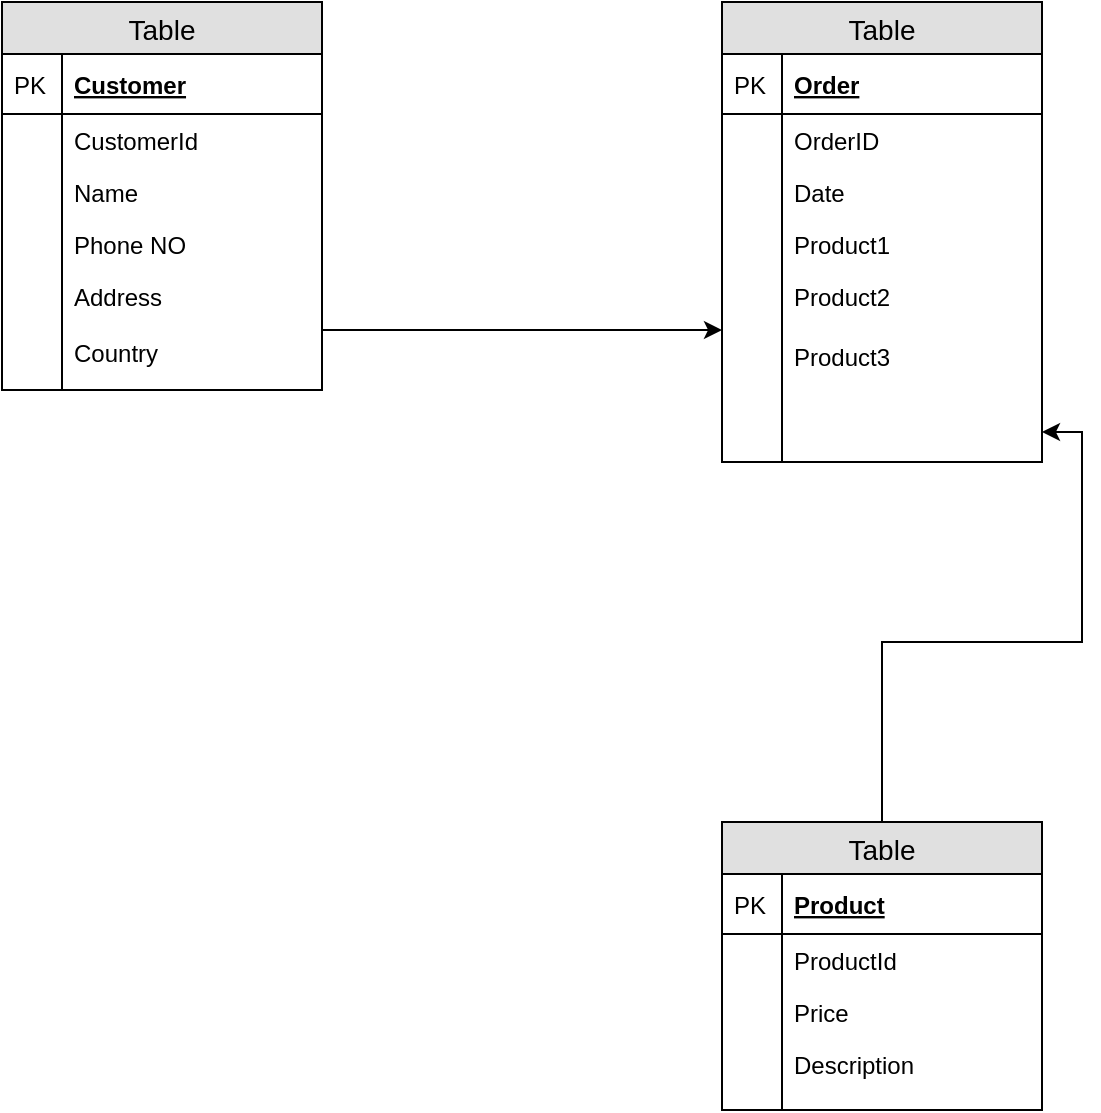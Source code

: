 <mxfile version="12.7.1" type="github">
  <diagram id="MCP9dUsLfelmGqhKOad_" name="Page-1">
    <mxGraphModel dx="1422" dy="794" grid="1" gridSize="10" guides="1" tooltips="1" connect="1" arrows="1" fold="1" page="1" pageScale="1" pageWidth="850" pageHeight="1100" math="0" shadow="0">
      <root>
        <mxCell id="0" />
        <mxCell id="1" parent="0" />
        <mxCell id="qhDPiZQqjXj1k8pIYTXS-12" value="Table" style="swimlane;fontStyle=0;childLayout=stackLayout;horizontal=1;startSize=26;fillColor=#e0e0e0;horizontalStack=0;resizeParent=1;resizeParentMax=0;resizeLast=0;collapsible=1;marginBottom=0;swimlaneFillColor=#ffffff;align=center;fontSize=14;" vertex="1" parent="1">
          <mxGeometry x="180" y="50" width="160" height="194" as="geometry" />
        </mxCell>
        <mxCell id="qhDPiZQqjXj1k8pIYTXS-13" value="Customer" style="shape=partialRectangle;top=0;left=0;right=0;bottom=1;align=left;verticalAlign=middle;fillColor=none;spacingLeft=34;spacingRight=4;overflow=hidden;rotatable=0;points=[[0,0.5],[1,0.5]];portConstraint=eastwest;dropTarget=0;fontStyle=5;fontSize=12;" vertex="1" parent="qhDPiZQqjXj1k8pIYTXS-12">
          <mxGeometry y="26" width="160" height="30" as="geometry" />
        </mxCell>
        <mxCell id="qhDPiZQqjXj1k8pIYTXS-14" value="PK" style="shape=partialRectangle;top=0;left=0;bottom=0;fillColor=none;align=left;verticalAlign=middle;spacingLeft=4;spacingRight=4;overflow=hidden;rotatable=0;points=[];portConstraint=eastwest;part=1;fontSize=12;" vertex="1" connectable="0" parent="qhDPiZQqjXj1k8pIYTXS-13">
          <mxGeometry width="30" height="30" as="geometry" />
        </mxCell>
        <mxCell id="qhDPiZQqjXj1k8pIYTXS-15" value="CustomerId" style="shape=partialRectangle;top=0;left=0;right=0;bottom=0;align=left;verticalAlign=top;fillColor=none;spacingLeft=34;spacingRight=4;overflow=hidden;rotatable=0;points=[[0,0.5],[1,0.5]];portConstraint=eastwest;dropTarget=0;fontSize=12;" vertex="1" parent="qhDPiZQqjXj1k8pIYTXS-12">
          <mxGeometry y="56" width="160" height="26" as="geometry" />
        </mxCell>
        <mxCell id="qhDPiZQqjXj1k8pIYTXS-16" value="" style="shape=partialRectangle;top=0;left=0;bottom=0;fillColor=none;align=left;verticalAlign=top;spacingLeft=4;spacingRight=4;overflow=hidden;rotatable=0;points=[];portConstraint=eastwest;part=1;fontSize=12;" vertex="1" connectable="0" parent="qhDPiZQqjXj1k8pIYTXS-15">
          <mxGeometry width="30" height="26" as="geometry" />
        </mxCell>
        <mxCell id="qhDPiZQqjXj1k8pIYTXS-17" value="Name" style="shape=partialRectangle;top=0;left=0;right=0;bottom=0;align=left;verticalAlign=top;fillColor=none;spacingLeft=34;spacingRight=4;overflow=hidden;rotatable=0;points=[[0,0.5],[1,0.5]];portConstraint=eastwest;dropTarget=0;fontSize=12;" vertex="1" parent="qhDPiZQqjXj1k8pIYTXS-12">
          <mxGeometry y="82" width="160" height="26" as="geometry" />
        </mxCell>
        <mxCell id="qhDPiZQqjXj1k8pIYTXS-18" value="" style="shape=partialRectangle;top=0;left=0;bottom=0;fillColor=none;align=left;verticalAlign=top;spacingLeft=4;spacingRight=4;overflow=hidden;rotatable=0;points=[];portConstraint=eastwest;part=1;fontSize=12;" vertex="1" connectable="0" parent="qhDPiZQqjXj1k8pIYTXS-17">
          <mxGeometry width="30" height="26" as="geometry" />
        </mxCell>
        <mxCell id="qhDPiZQqjXj1k8pIYTXS-19" value="Phone NO" style="shape=partialRectangle;top=0;left=0;right=0;bottom=0;align=left;verticalAlign=top;fillColor=none;spacingLeft=34;spacingRight=4;overflow=hidden;rotatable=0;points=[[0,0.5],[1,0.5]];portConstraint=eastwest;dropTarget=0;fontSize=12;" vertex="1" parent="qhDPiZQqjXj1k8pIYTXS-12">
          <mxGeometry y="108" width="160" height="26" as="geometry" />
        </mxCell>
        <mxCell id="qhDPiZQqjXj1k8pIYTXS-20" value="" style="shape=partialRectangle;top=0;left=0;bottom=0;fillColor=none;align=left;verticalAlign=top;spacingLeft=4;spacingRight=4;overflow=hidden;rotatable=0;points=[];portConstraint=eastwest;part=1;fontSize=12;" vertex="1" connectable="0" parent="qhDPiZQqjXj1k8pIYTXS-19">
          <mxGeometry width="30" height="26" as="geometry" />
        </mxCell>
        <mxCell id="qhDPiZQqjXj1k8pIYTXS-21" value="Address&#xa;&#xa;Country" style="shape=partialRectangle;top=0;left=0;right=0;bottom=0;align=left;verticalAlign=top;fillColor=none;spacingLeft=34;spacingRight=4;overflow=hidden;rotatable=0;points=[[0,0.5],[1,0.5]];portConstraint=eastwest;dropTarget=0;fontSize=12;" vertex="1" parent="qhDPiZQqjXj1k8pIYTXS-12">
          <mxGeometry y="134" width="160" height="60" as="geometry" />
        </mxCell>
        <mxCell id="qhDPiZQqjXj1k8pIYTXS-22" value="" style="shape=partialRectangle;top=0;left=0;bottom=0;fillColor=none;align=left;verticalAlign=top;spacingLeft=4;spacingRight=4;overflow=hidden;rotatable=0;points=[];portConstraint=eastwest;part=1;fontSize=12;" vertex="1" connectable="0" parent="qhDPiZQqjXj1k8pIYTXS-21">
          <mxGeometry width="30" height="60" as="geometry" />
        </mxCell>
        <mxCell id="qhDPiZQqjXj1k8pIYTXS-37" style="edgeStyle=orthogonalEdgeStyle;rounded=0;orthogonalLoop=1;jettySize=auto;html=1;" edge="1" parent="1" source="qhDPiZQqjXj1k8pIYTXS-21">
          <mxGeometry relative="1" as="geometry">
            <mxPoint x="540" y="214" as="targetPoint" />
          </mxGeometry>
        </mxCell>
        <mxCell id="qhDPiZQqjXj1k8pIYTXS-40" value="Table" style="swimlane;fontStyle=0;childLayout=stackLayout;horizontal=1;startSize=26;fillColor=#e0e0e0;horizontalStack=0;resizeParent=1;resizeParentMax=0;resizeLast=0;collapsible=1;marginBottom=0;swimlaneFillColor=#ffffff;align=center;fontSize=14;" vertex="1" parent="1">
          <mxGeometry x="540" y="50" width="160" height="230" as="geometry" />
        </mxCell>
        <mxCell id="qhDPiZQqjXj1k8pIYTXS-41" value="Order" style="shape=partialRectangle;top=0;left=0;right=0;bottom=1;align=left;verticalAlign=middle;fillColor=none;spacingLeft=34;spacingRight=4;overflow=hidden;rotatable=0;points=[[0,0.5],[1,0.5]];portConstraint=eastwest;dropTarget=0;fontStyle=5;fontSize=12;" vertex="1" parent="qhDPiZQqjXj1k8pIYTXS-40">
          <mxGeometry y="26" width="160" height="30" as="geometry" />
        </mxCell>
        <mxCell id="qhDPiZQqjXj1k8pIYTXS-42" value="PK" style="shape=partialRectangle;top=0;left=0;bottom=0;fillColor=none;align=left;verticalAlign=middle;spacingLeft=4;spacingRight=4;overflow=hidden;rotatable=0;points=[];portConstraint=eastwest;part=1;fontSize=12;" vertex="1" connectable="0" parent="qhDPiZQqjXj1k8pIYTXS-41">
          <mxGeometry width="30" height="30" as="geometry" />
        </mxCell>
        <mxCell id="qhDPiZQqjXj1k8pIYTXS-43" value="OrderID&#xa;" style="shape=partialRectangle;top=0;left=0;right=0;bottom=0;align=left;verticalAlign=top;fillColor=none;spacingLeft=34;spacingRight=4;overflow=hidden;rotatable=0;points=[[0,0.5],[1,0.5]];portConstraint=eastwest;dropTarget=0;fontSize=12;" vertex="1" parent="qhDPiZQqjXj1k8pIYTXS-40">
          <mxGeometry y="56" width="160" height="26" as="geometry" />
        </mxCell>
        <mxCell id="qhDPiZQqjXj1k8pIYTXS-44" value="" style="shape=partialRectangle;top=0;left=0;bottom=0;fillColor=none;align=left;verticalAlign=top;spacingLeft=4;spacingRight=4;overflow=hidden;rotatable=0;points=[];portConstraint=eastwest;part=1;fontSize=12;" vertex="1" connectable="0" parent="qhDPiZQqjXj1k8pIYTXS-43">
          <mxGeometry width="30" height="26" as="geometry" />
        </mxCell>
        <mxCell id="qhDPiZQqjXj1k8pIYTXS-45" value="Date" style="shape=partialRectangle;top=0;left=0;right=0;bottom=0;align=left;verticalAlign=top;fillColor=none;spacingLeft=34;spacingRight=4;overflow=hidden;rotatable=0;points=[[0,0.5],[1,0.5]];portConstraint=eastwest;dropTarget=0;fontSize=12;" vertex="1" parent="qhDPiZQqjXj1k8pIYTXS-40">
          <mxGeometry y="82" width="160" height="26" as="geometry" />
        </mxCell>
        <mxCell id="qhDPiZQqjXj1k8pIYTXS-46" value="" style="shape=partialRectangle;top=0;left=0;bottom=0;fillColor=none;align=left;verticalAlign=top;spacingLeft=4;spacingRight=4;overflow=hidden;rotatable=0;points=[];portConstraint=eastwest;part=1;fontSize=12;" vertex="1" connectable="0" parent="qhDPiZQqjXj1k8pIYTXS-45">
          <mxGeometry width="30" height="26" as="geometry" />
        </mxCell>
        <mxCell id="qhDPiZQqjXj1k8pIYTXS-47" value="Product1" style="shape=partialRectangle;top=0;left=0;right=0;bottom=0;align=left;verticalAlign=top;fillColor=none;spacingLeft=34;spacingRight=4;overflow=hidden;rotatable=0;points=[[0,0.5],[1,0.5]];portConstraint=eastwest;dropTarget=0;fontSize=12;" vertex="1" parent="qhDPiZQqjXj1k8pIYTXS-40">
          <mxGeometry y="108" width="160" height="26" as="geometry" />
        </mxCell>
        <mxCell id="qhDPiZQqjXj1k8pIYTXS-48" value="" style="shape=partialRectangle;top=0;left=0;bottom=0;fillColor=none;align=left;verticalAlign=top;spacingLeft=4;spacingRight=4;overflow=hidden;rotatable=0;points=[];portConstraint=eastwest;part=1;fontSize=12;" vertex="1" connectable="0" parent="qhDPiZQqjXj1k8pIYTXS-47">
          <mxGeometry width="30" height="26" as="geometry" />
        </mxCell>
        <mxCell id="qhDPiZQqjXj1k8pIYTXS-51" value="Product2" style="shape=partialRectangle;top=0;left=0;right=0;bottom=0;align=left;verticalAlign=top;fillColor=none;spacingLeft=34;spacingRight=4;overflow=hidden;rotatable=0;points=[[0,0.5],[1,0.5]];portConstraint=eastwest;dropTarget=0;fontSize=12;" vertex="1" parent="qhDPiZQqjXj1k8pIYTXS-40">
          <mxGeometry y="134" width="160" height="30" as="geometry" />
        </mxCell>
        <mxCell id="qhDPiZQqjXj1k8pIYTXS-52" value="" style="shape=partialRectangle;top=0;left=0;bottom=0;fillColor=none;align=left;verticalAlign=top;spacingLeft=4;spacingRight=4;overflow=hidden;rotatable=0;points=[];portConstraint=eastwest;part=1;fontSize=12;" vertex="1" connectable="0" parent="qhDPiZQqjXj1k8pIYTXS-51">
          <mxGeometry width="30" height="30" as="geometry" />
        </mxCell>
        <mxCell id="qhDPiZQqjXj1k8pIYTXS-49" value="Product3" style="shape=partialRectangle;top=0;left=0;right=0;bottom=0;align=left;verticalAlign=top;fillColor=none;spacingLeft=34;spacingRight=4;overflow=hidden;rotatable=0;points=[[0,0.5],[1,0.5]];portConstraint=eastwest;dropTarget=0;fontSize=12;" vertex="1" parent="qhDPiZQqjXj1k8pIYTXS-40">
          <mxGeometry y="164" width="160" height="36" as="geometry" />
        </mxCell>
        <mxCell id="qhDPiZQqjXj1k8pIYTXS-50" value="" style="shape=partialRectangle;top=0;left=0;bottom=0;fillColor=none;align=left;verticalAlign=top;spacingLeft=4;spacingRight=4;overflow=hidden;rotatable=0;points=[];portConstraint=eastwest;part=1;fontSize=12;" vertex="1" connectable="0" parent="qhDPiZQqjXj1k8pIYTXS-49">
          <mxGeometry width="30" height="36" as="geometry" />
        </mxCell>
        <mxCell id="qhDPiZQqjXj1k8pIYTXS-53" value="" style="shape=partialRectangle;top=0;left=0;right=0;bottom=0;align=left;verticalAlign=top;fillColor=none;spacingLeft=34;spacingRight=4;overflow=hidden;rotatable=0;points=[[0,0.5],[1,0.5]];portConstraint=eastwest;dropTarget=0;fontSize=12;" vertex="1" parent="qhDPiZQqjXj1k8pIYTXS-40">
          <mxGeometry y="200" width="160" height="30" as="geometry" />
        </mxCell>
        <mxCell id="qhDPiZQqjXj1k8pIYTXS-54" value="" style="shape=partialRectangle;top=0;left=0;bottom=0;fillColor=none;align=left;verticalAlign=top;spacingLeft=4;spacingRight=4;overflow=hidden;rotatable=0;points=[];portConstraint=eastwest;part=1;fontSize=12;" vertex="1" connectable="0" parent="qhDPiZQqjXj1k8pIYTXS-53">
          <mxGeometry width="30" height="30" as="geometry" />
        </mxCell>
        <mxCell id="qhDPiZQqjXj1k8pIYTXS-102" value="" style="edgeStyle=orthogonalEdgeStyle;rounded=0;orthogonalLoop=1;jettySize=auto;html=1;" edge="1" parent="1" source="qhDPiZQqjXj1k8pIYTXS-55" target="qhDPiZQqjXj1k8pIYTXS-53">
          <mxGeometry relative="1" as="geometry" />
        </mxCell>
        <mxCell id="qhDPiZQqjXj1k8pIYTXS-55" value="Table" style="swimlane;fontStyle=0;childLayout=stackLayout;horizontal=1;startSize=26;fillColor=#e0e0e0;horizontalStack=0;resizeParent=1;resizeParentMax=0;resizeLast=0;collapsible=1;marginBottom=0;swimlaneFillColor=#ffffff;align=center;fontSize=14;" vertex="1" parent="1">
          <mxGeometry x="540" y="460" width="160" height="144" as="geometry" />
        </mxCell>
        <mxCell id="qhDPiZQqjXj1k8pIYTXS-56" value="Product" style="shape=partialRectangle;top=0;left=0;right=0;bottom=1;align=left;verticalAlign=middle;fillColor=none;spacingLeft=34;spacingRight=4;overflow=hidden;rotatable=0;points=[[0,0.5],[1,0.5]];portConstraint=eastwest;dropTarget=0;fontStyle=5;fontSize=12;" vertex="1" parent="qhDPiZQqjXj1k8pIYTXS-55">
          <mxGeometry y="26" width="160" height="30" as="geometry" />
        </mxCell>
        <mxCell id="qhDPiZQqjXj1k8pIYTXS-57" value="PK" style="shape=partialRectangle;top=0;left=0;bottom=0;fillColor=none;align=left;verticalAlign=middle;spacingLeft=4;spacingRight=4;overflow=hidden;rotatable=0;points=[];portConstraint=eastwest;part=1;fontSize=12;" vertex="1" connectable="0" parent="qhDPiZQqjXj1k8pIYTXS-56">
          <mxGeometry width="30" height="30" as="geometry" />
        </mxCell>
        <mxCell id="qhDPiZQqjXj1k8pIYTXS-58" value="ProductId" style="shape=partialRectangle;top=0;left=0;right=0;bottom=0;align=left;verticalAlign=top;fillColor=none;spacingLeft=34;spacingRight=4;overflow=hidden;rotatable=0;points=[[0,0.5],[1,0.5]];portConstraint=eastwest;dropTarget=0;fontSize=12;" vertex="1" parent="qhDPiZQqjXj1k8pIYTXS-55">
          <mxGeometry y="56" width="160" height="26" as="geometry" />
        </mxCell>
        <mxCell id="qhDPiZQqjXj1k8pIYTXS-59" value="" style="shape=partialRectangle;top=0;left=0;bottom=0;fillColor=none;align=left;verticalAlign=top;spacingLeft=4;spacingRight=4;overflow=hidden;rotatable=0;points=[];portConstraint=eastwest;part=1;fontSize=12;" vertex="1" connectable="0" parent="qhDPiZQqjXj1k8pIYTXS-58">
          <mxGeometry width="30" height="26" as="geometry" />
        </mxCell>
        <mxCell id="qhDPiZQqjXj1k8pIYTXS-60" value="Price" style="shape=partialRectangle;top=0;left=0;right=0;bottom=0;align=left;verticalAlign=top;fillColor=none;spacingLeft=34;spacingRight=4;overflow=hidden;rotatable=0;points=[[0,0.5],[1,0.5]];portConstraint=eastwest;dropTarget=0;fontSize=12;" vertex="1" parent="qhDPiZQqjXj1k8pIYTXS-55">
          <mxGeometry y="82" width="160" height="26" as="geometry" />
        </mxCell>
        <mxCell id="qhDPiZQqjXj1k8pIYTXS-61" value="" style="shape=partialRectangle;top=0;left=0;bottom=0;fillColor=none;align=left;verticalAlign=top;spacingLeft=4;spacingRight=4;overflow=hidden;rotatable=0;points=[];portConstraint=eastwest;part=1;fontSize=12;" vertex="1" connectable="0" parent="qhDPiZQqjXj1k8pIYTXS-60">
          <mxGeometry width="30" height="26" as="geometry" />
        </mxCell>
        <mxCell id="qhDPiZQqjXj1k8pIYTXS-62" value="Description" style="shape=partialRectangle;top=0;left=0;right=0;bottom=0;align=left;verticalAlign=top;fillColor=none;spacingLeft=34;spacingRight=4;overflow=hidden;rotatable=0;points=[[0,0.5],[1,0.5]];portConstraint=eastwest;dropTarget=0;fontSize=12;" vertex="1" parent="qhDPiZQqjXj1k8pIYTXS-55">
          <mxGeometry y="108" width="160" height="26" as="geometry" />
        </mxCell>
        <mxCell id="qhDPiZQqjXj1k8pIYTXS-63" value="" style="shape=partialRectangle;top=0;left=0;bottom=0;fillColor=none;align=left;verticalAlign=top;spacingLeft=4;spacingRight=4;overflow=hidden;rotatable=0;points=[];portConstraint=eastwest;part=1;fontSize=12;" vertex="1" connectable="0" parent="qhDPiZQqjXj1k8pIYTXS-62">
          <mxGeometry width="30" height="26" as="geometry" />
        </mxCell>
        <mxCell id="qhDPiZQqjXj1k8pIYTXS-64" value="" style="shape=partialRectangle;top=0;left=0;right=0;bottom=0;align=left;verticalAlign=top;fillColor=none;spacingLeft=34;spacingRight=4;overflow=hidden;rotatable=0;points=[[0,0.5],[1,0.5]];portConstraint=eastwest;dropTarget=0;fontSize=12;" vertex="1" parent="qhDPiZQqjXj1k8pIYTXS-55">
          <mxGeometry y="134" width="160" height="10" as="geometry" />
        </mxCell>
        <mxCell id="qhDPiZQqjXj1k8pIYTXS-65" value="" style="shape=partialRectangle;top=0;left=0;bottom=0;fillColor=none;align=left;verticalAlign=top;spacingLeft=4;spacingRight=4;overflow=hidden;rotatable=0;points=[];portConstraint=eastwest;part=1;fontSize=12;" vertex="1" connectable="0" parent="qhDPiZQqjXj1k8pIYTXS-64">
          <mxGeometry width="30" height="10" as="geometry" />
        </mxCell>
      </root>
    </mxGraphModel>
  </diagram>
</mxfile>
